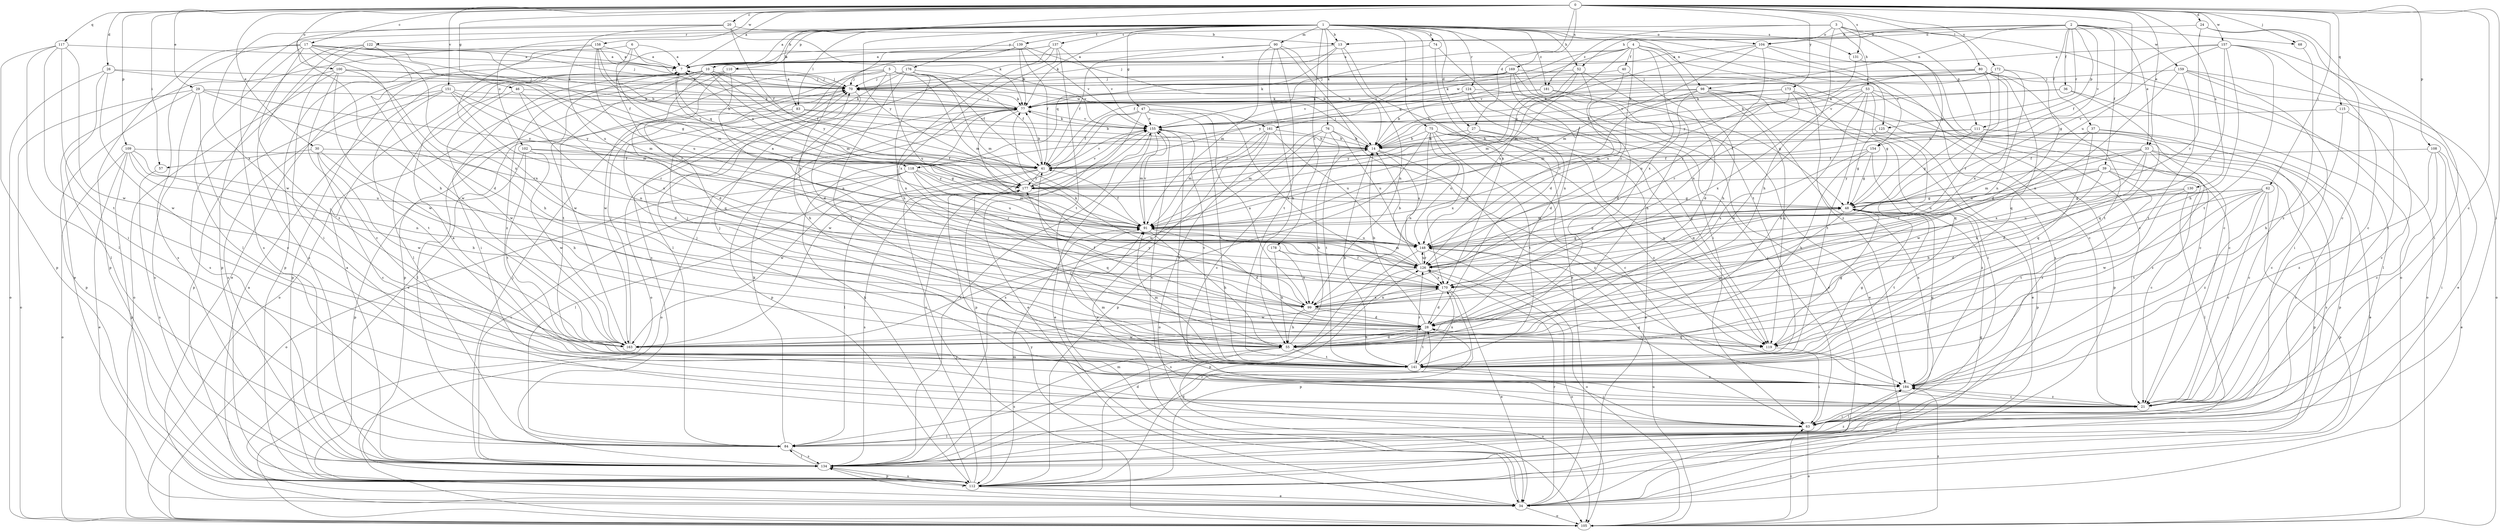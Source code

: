 strict digraph  {
0;
1;
2;
3;
4;
5;
6;
7;
10;
13;
14;
17;
20;
21;
24;
26;
27;
28;
29;
30;
33;
34;
36;
37;
39;
40;
41;
46;
47;
48;
52;
53;
55;
57;
62;
63;
68;
70;
74;
75;
76;
77;
80;
83;
84;
90;
91;
98;
99;
100;
102;
104;
105;
108;
109;
110;
111;
112;
115;
117;
118;
119;
122;
124;
125;
126;
130;
131;
134;
137;
139;
141;
148;
151;
154;
155;
157;
158;
159;
161;
163;
169;
170;
172;
173;
176;
177;
178;
181;
184;
0 -> 7  [label=a];
0 -> 17  [label=c];
0 -> 20  [label=c];
0 -> 21  [label=c];
0 -> 24  [label=d];
0 -> 26  [label=d];
0 -> 27  [label=d];
0 -> 29  [label=e];
0 -> 30  [label=e];
0 -> 33  [label=e];
0 -> 46  [label=g];
0 -> 57  [label=i];
0 -> 62  [label=i];
0 -> 63  [label=i];
0 -> 68  [label=j];
0 -> 80  [label=l];
0 -> 83  [label=l];
0 -> 100  [label=o];
0 -> 108  [label=p];
0 -> 109  [label=p];
0 -> 115  [label=q];
0 -> 117  [label=q];
0 -> 130  [label=s];
0 -> 131  [label=s];
0 -> 148  [label=u];
0 -> 151  [label=v];
0 -> 157  [label=w];
0 -> 158  [label=w];
0 -> 169  [label=x];
0 -> 172  [label=y];
0 -> 173  [label=y];
1 -> 7  [label=a];
1 -> 10  [label=b];
1 -> 13  [label=b];
1 -> 27  [label=d];
1 -> 47  [label=g];
1 -> 52  [label=h];
1 -> 74  [label=k];
1 -> 75  [label=k];
1 -> 76  [label=k];
1 -> 83  [label=l];
1 -> 90  [label=m];
1 -> 98  [label=n];
1 -> 102  [label=o];
1 -> 104  [label=o];
1 -> 110  [label=p];
1 -> 122  [label=r];
1 -> 124  [label=r];
1 -> 125  [label=r];
1 -> 131  [label=s];
1 -> 134  [label=s];
1 -> 137  [label=t];
1 -> 139  [label=t];
1 -> 141  [label=t];
1 -> 170  [label=x];
1 -> 176  [label=y];
1 -> 177  [label=y];
1 -> 178  [label=z];
1 -> 181  [label=z];
2 -> 13  [label=b];
2 -> 33  [label=e];
2 -> 36  [label=f];
2 -> 37  [label=f];
2 -> 39  [label=f];
2 -> 52  [label=h];
2 -> 68  [label=j];
2 -> 98  [label=n];
2 -> 104  [label=o];
2 -> 111  [label=p];
2 -> 125  [label=r];
2 -> 154  [label=v];
2 -> 159  [label=w];
3 -> 48  [label=g];
3 -> 53  [label=h];
3 -> 55  [label=h];
3 -> 77  [label=k];
3 -> 104  [label=o];
3 -> 105  [label=o];
3 -> 111  [label=p];
3 -> 181  [label=z];
4 -> 40  [label=f];
4 -> 41  [label=f];
4 -> 55  [label=h];
4 -> 91  [label=m];
4 -> 118  [label=q];
4 -> 126  [label=r];
4 -> 154  [label=v];
4 -> 161  [label=w];
4 -> 170  [label=x];
4 -> 184  [label=z];
5 -> 28  [label=d];
5 -> 34  [label=e];
5 -> 41  [label=f];
5 -> 70  [label=j];
5 -> 91  [label=m];
5 -> 148  [label=u];
5 -> 161  [label=w];
5 -> 163  [label=w];
6 -> 7  [label=a];
6 -> 77  [label=k];
6 -> 91  [label=m];
6 -> 112  [label=p];
6 -> 126  [label=r];
7 -> 70  [label=j];
7 -> 112  [label=p];
7 -> 118  [label=q];
10 -> 28  [label=d];
10 -> 41  [label=f];
10 -> 63  [label=i];
10 -> 70  [label=j];
10 -> 84  [label=l];
10 -> 91  [label=m];
10 -> 141  [label=t];
10 -> 163  [label=w];
10 -> 177  [label=y];
10 -> 184  [label=z];
13 -> 7  [label=a];
13 -> 34  [label=e];
13 -> 70  [label=j];
13 -> 99  [label=n];
13 -> 118  [label=q];
14 -> 41  [label=f];
14 -> 70  [label=j];
14 -> 148  [label=u];
14 -> 184  [label=z];
17 -> 7  [label=a];
17 -> 28  [label=d];
17 -> 41  [label=f];
17 -> 48  [label=g];
17 -> 70  [label=j];
17 -> 77  [label=k];
17 -> 84  [label=l];
17 -> 112  [label=p];
17 -> 134  [label=s];
17 -> 170  [label=x];
17 -> 184  [label=z];
20 -> 13  [label=b];
20 -> 41  [label=f];
20 -> 55  [label=h];
20 -> 77  [label=k];
20 -> 148  [label=u];
20 -> 163  [label=w];
21 -> 7  [label=a];
21 -> 63  [label=i];
21 -> 184  [label=z];
24 -> 13  [label=b];
24 -> 21  [label=c];
24 -> 63  [label=i];
24 -> 126  [label=r];
26 -> 14  [label=b];
26 -> 70  [label=j];
26 -> 84  [label=l];
26 -> 105  [label=o];
26 -> 163  [label=w];
27 -> 14  [label=b];
27 -> 34  [label=e];
27 -> 119  [label=q];
27 -> 177  [label=y];
28 -> 14  [label=b];
28 -> 41  [label=f];
28 -> 55  [label=h];
28 -> 119  [label=q];
28 -> 141  [label=t];
28 -> 163  [label=w];
29 -> 21  [label=c];
29 -> 77  [label=k];
29 -> 105  [label=o];
29 -> 112  [label=p];
29 -> 126  [label=r];
29 -> 134  [label=s];
29 -> 177  [label=y];
30 -> 21  [label=c];
30 -> 41  [label=f];
30 -> 55  [label=h];
30 -> 163  [label=w];
30 -> 57  [label=x];
33 -> 21  [label=c];
33 -> 28  [label=d];
33 -> 41  [label=f];
33 -> 91  [label=m];
33 -> 134  [label=s];
33 -> 148  [label=u];
33 -> 170  [label=x];
33 -> 184  [label=z];
34 -> 7  [label=a];
34 -> 91  [label=m];
34 -> 105  [label=o];
34 -> 126  [label=r];
34 -> 134  [label=s];
34 -> 177  [label=y];
36 -> 77  [label=k];
36 -> 84  [label=l];
36 -> 119  [label=q];
36 -> 155  [label=v];
37 -> 14  [label=b];
37 -> 34  [label=e];
37 -> 119  [label=q];
37 -> 134  [label=s];
37 -> 163  [label=w];
39 -> 21  [label=c];
39 -> 55  [label=h];
39 -> 112  [label=p];
39 -> 126  [label=r];
39 -> 148  [label=u];
39 -> 177  [label=y];
39 -> 184  [label=z];
40 -> 28  [label=d];
40 -> 70  [label=j];
40 -> 148  [label=u];
41 -> 77  [label=k];
41 -> 84  [label=l];
41 -> 155  [label=v];
41 -> 163  [label=w];
41 -> 177  [label=y];
46 -> 77  [label=k];
46 -> 99  [label=n];
46 -> 163  [label=w];
46 -> 170  [label=x];
47 -> 34  [label=e];
47 -> 41  [label=f];
47 -> 99  [label=n];
47 -> 141  [label=t];
47 -> 155  [label=v];
47 -> 163  [label=w];
47 -> 170  [label=x];
48 -> 91  [label=m];
48 -> 141  [label=t];
48 -> 163  [label=w];
52 -> 55  [label=h];
52 -> 70  [label=j];
52 -> 77  [label=k];
52 -> 91  [label=m];
52 -> 126  [label=r];
52 -> 148  [label=u];
53 -> 21  [label=c];
53 -> 55  [label=h];
53 -> 77  [label=k];
53 -> 112  [label=p];
53 -> 119  [label=q];
53 -> 141  [label=t];
53 -> 163  [label=w];
53 -> 170  [label=x];
55 -> 14  [label=b];
55 -> 28  [label=d];
55 -> 70  [label=j];
55 -> 105  [label=o];
55 -> 134  [label=s];
55 -> 141  [label=t];
57 -> 134  [label=s];
62 -> 21  [label=c];
62 -> 28  [label=d];
62 -> 48  [label=g];
62 -> 112  [label=p];
62 -> 141  [label=t];
62 -> 148  [label=u];
62 -> 163  [label=w];
62 -> 184  [label=z];
63 -> 84  [label=l];
63 -> 105  [label=o];
63 -> 155  [label=v];
68 -> 184  [label=z];
70 -> 7  [label=a];
70 -> 55  [label=h];
70 -> 77  [label=k];
74 -> 7  [label=a];
74 -> 28  [label=d];
74 -> 63  [label=i];
75 -> 14  [label=b];
75 -> 21  [label=c];
75 -> 99  [label=n];
75 -> 112  [label=p];
75 -> 119  [label=q];
75 -> 141  [label=t];
75 -> 148  [label=u];
75 -> 170  [label=x];
75 -> 184  [label=z];
76 -> 14  [label=b];
76 -> 21  [label=c];
76 -> 91  [label=m];
76 -> 141  [label=t];
76 -> 148  [label=u];
76 -> 163  [label=w];
77 -> 70  [label=j];
77 -> 105  [label=o];
77 -> 112  [label=p];
77 -> 126  [label=r];
77 -> 155  [label=v];
80 -> 70  [label=j];
80 -> 105  [label=o];
80 -> 119  [label=q];
80 -> 126  [label=r];
80 -> 141  [label=t];
80 -> 155  [label=v];
80 -> 170  [label=x];
80 -> 177  [label=y];
83 -> 14  [label=b];
83 -> 28  [label=d];
83 -> 84  [label=l];
83 -> 155  [label=v];
84 -> 28  [label=d];
84 -> 77  [label=k];
84 -> 134  [label=s];
90 -> 7  [label=a];
90 -> 14  [label=b];
90 -> 41  [label=f];
90 -> 55  [label=h];
90 -> 91  [label=m];
90 -> 119  [label=q];
90 -> 141  [label=t];
91 -> 7  [label=a];
91 -> 28  [label=d];
91 -> 41  [label=f];
91 -> 55  [label=h];
91 -> 148  [label=u];
91 -> 155  [label=v];
98 -> 14  [label=b];
98 -> 34  [label=e];
98 -> 63  [label=i];
98 -> 77  [label=k];
98 -> 91  [label=m];
98 -> 119  [label=q];
98 -> 134  [label=s];
98 -> 148  [label=u];
99 -> 28  [label=d];
99 -> 55  [label=h];
99 -> 119  [label=q];
99 -> 170  [label=x];
99 -> 177  [label=y];
100 -> 21  [label=c];
100 -> 55  [label=h];
100 -> 70  [label=j];
100 -> 91  [label=m];
100 -> 105  [label=o];
100 -> 134  [label=s];
100 -> 163  [label=w];
102 -> 41  [label=f];
102 -> 48  [label=g];
102 -> 112  [label=p];
102 -> 141  [label=t];
102 -> 163  [label=w];
104 -> 7  [label=a];
104 -> 21  [label=c];
104 -> 91  [label=m];
104 -> 99  [label=n];
104 -> 134  [label=s];
104 -> 177  [label=y];
105 -> 63  [label=i];
105 -> 148  [label=u];
105 -> 177  [label=y];
105 -> 184  [label=z];
108 -> 21  [label=c];
108 -> 34  [label=e];
108 -> 41  [label=f];
108 -> 63  [label=i];
108 -> 184  [label=z];
109 -> 34  [label=e];
109 -> 41  [label=f];
109 -> 55  [label=h];
109 -> 99  [label=n];
109 -> 105  [label=o];
109 -> 112  [label=p];
109 -> 148  [label=u];
110 -> 70  [label=j];
110 -> 99  [label=n];
110 -> 105  [label=o];
110 -> 112  [label=p];
110 -> 119  [label=q];
111 -> 14  [label=b];
111 -> 21  [label=c];
111 -> 41  [label=f];
111 -> 48  [label=g];
111 -> 112  [label=p];
112 -> 34  [label=e];
112 -> 77  [label=k];
112 -> 91  [label=m];
112 -> 126  [label=r];
112 -> 134  [label=s];
112 -> 155  [label=v];
115 -> 21  [label=c];
115 -> 55  [label=h];
115 -> 155  [label=v];
117 -> 7  [label=a];
117 -> 63  [label=i];
117 -> 84  [label=l];
117 -> 112  [label=p];
117 -> 141  [label=t];
117 -> 163  [label=w];
118 -> 7  [label=a];
118 -> 84  [label=l];
118 -> 91  [label=m];
118 -> 105  [label=o];
118 -> 126  [label=r];
118 -> 134  [label=s];
118 -> 148  [label=u];
118 -> 177  [label=y];
119 -> 48  [label=g];
119 -> 63  [label=i];
122 -> 7  [label=a];
122 -> 63  [label=i];
122 -> 112  [label=p];
122 -> 134  [label=s];
122 -> 163  [label=w];
124 -> 28  [label=d];
124 -> 63  [label=i];
124 -> 77  [label=k];
124 -> 119  [label=q];
124 -> 155  [label=v];
125 -> 14  [label=b];
125 -> 48  [label=g];
125 -> 112  [label=p];
126 -> 14  [label=b];
126 -> 48  [label=g];
126 -> 91  [label=m];
126 -> 105  [label=o];
126 -> 134  [label=s];
126 -> 148  [label=u];
126 -> 170  [label=x];
130 -> 48  [label=g];
130 -> 84  [label=l];
130 -> 141  [label=t];
130 -> 170  [label=x];
131 -> 21  [label=c];
131 -> 126  [label=r];
134 -> 7  [label=a];
134 -> 28  [label=d];
134 -> 48  [label=g];
134 -> 70  [label=j];
134 -> 84  [label=l];
134 -> 112  [label=p];
134 -> 155  [label=v];
134 -> 184  [label=z];
137 -> 7  [label=a];
137 -> 55  [label=h];
137 -> 84  [label=l];
137 -> 134  [label=s];
137 -> 141  [label=t];
137 -> 155  [label=v];
137 -> 170  [label=x];
139 -> 7  [label=a];
139 -> 14  [label=b];
139 -> 34  [label=e];
139 -> 41  [label=f];
139 -> 77  [label=k];
139 -> 155  [label=v];
139 -> 170  [label=x];
141 -> 14  [label=b];
141 -> 48  [label=g];
141 -> 63  [label=i];
141 -> 70  [label=j];
141 -> 91  [label=m];
141 -> 126  [label=r];
141 -> 155  [label=v];
141 -> 170  [label=x];
141 -> 184  [label=z];
148 -> 48  [label=g];
148 -> 63  [label=i];
148 -> 105  [label=o];
148 -> 112  [label=p];
148 -> 126  [label=r];
151 -> 77  [label=k];
151 -> 91  [label=m];
151 -> 112  [label=p];
151 -> 126  [label=r];
151 -> 134  [label=s];
151 -> 141  [label=t];
151 -> 177  [label=y];
154 -> 41  [label=f];
154 -> 48  [label=g];
154 -> 55  [label=h];
154 -> 170  [label=x];
154 -> 184  [label=z];
155 -> 14  [label=b];
155 -> 34  [label=e];
155 -> 77  [label=k];
155 -> 91  [label=m];
155 -> 112  [label=p];
157 -> 7  [label=a];
157 -> 21  [label=c];
157 -> 41  [label=f];
157 -> 48  [label=g];
157 -> 55  [label=h];
157 -> 63  [label=i];
157 -> 126  [label=r];
157 -> 141  [label=t];
158 -> 7  [label=a];
158 -> 14  [label=b];
158 -> 34  [label=e];
158 -> 70  [label=j];
158 -> 99  [label=n];
158 -> 148  [label=u];
158 -> 177  [label=y];
159 -> 34  [label=e];
159 -> 63  [label=i];
159 -> 70  [label=j];
159 -> 99  [label=n];
159 -> 105  [label=o];
159 -> 141  [label=t];
161 -> 14  [label=b];
161 -> 34  [label=e];
161 -> 91  [label=m];
161 -> 105  [label=o];
161 -> 134  [label=s];
161 -> 148  [label=u];
163 -> 70  [label=j];
169 -> 21  [label=c];
169 -> 28  [label=d];
169 -> 34  [label=e];
169 -> 70  [label=j];
169 -> 99  [label=n];
169 -> 155  [label=v];
169 -> 177  [label=y];
170 -> 28  [label=d];
170 -> 34  [label=e];
170 -> 77  [label=k];
170 -> 99  [label=n];
170 -> 112  [label=p];
170 -> 163  [label=w];
172 -> 14  [label=b];
172 -> 28  [label=d];
172 -> 48  [label=g];
172 -> 70  [label=j];
172 -> 77  [label=k];
172 -> 99  [label=n];
173 -> 14  [label=b];
173 -> 21  [label=c];
173 -> 48  [label=g];
173 -> 77  [label=k];
173 -> 91  [label=m];
173 -> 126  [label=r];
173 -> 155  [label=v];
176 -> 41  [label=f];
176 -> 70  [label=j];
176 -> 91  [label=m];
176 -> 99  [label=n];
176 -> 105  [label=o];
176 -> 141  [label=t];
176 -> 155  [label=v];
177 -> 48  [label=g];
177 -> 119  [label=q];
177 -> 134  [label=s];
177 -> 155  [label=v];
178 -> 55  [label=h];
178 -> 99  [label=n];
178 -> 126  [label=r];
181 -> 14  [label=b];
181 -> 34  [label=e];
181 -> 48  [label=g];
181 -> 77  [label=k];
184 -> 21  [label=c];
184 -> 48  [label=g];
184 -> 70  [label=j];
184 -> 84  [label=l];
184 -> 91  [label=m];
184 -> 155  [label=v];
}
